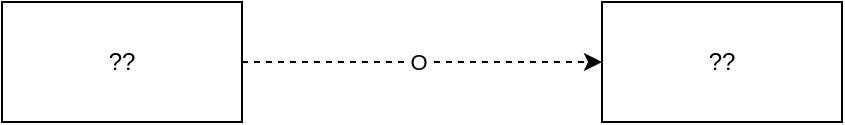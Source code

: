 <mxfile version="22.0.3" type="device">
  <diagram name="Page-1" id="eLJ_I36iwp45Ac-6C83c">
    <mxGraphModel dx="1116" dy="1030" grid="1" gridSize="10" guides="1" tooltips="1" connect="1" arrows="1" fold="1" page="1" pageScale="1" pageWidth="827" pageHeight="1169" math="0" shadow="0">
      <root>
        <mxCell id="0" />
        <mxCell id="1" parent="0" />
        <mxCell id="jHpojtKqnsrThUNuC2kX-3" style="edgeStyle=orthogonalEdgeStyle;rounded=0;orthogonalLoop=1;jettySize=auto;html=1;dashed=1;" edge="1" parent="1" source="jHpojtKqnsrThUNuC2kX-1" target="jHpojtKqnsrThUNuC2kX-2">
          <mxGeometry relative="1" as="geometry" />
        </mxCell>
        <mxCell id="jHpojtKqnsrThUNuC2kX-4" value="O" style="edgeLabel;html=1;align=center;verticalAlign=middle;resizable=0;points=[];" vertex="1" connectable="0" parent="jHpojtKqnsrThUNuC2kX-3">
          <mxGeometry x="-0.03" relative="1" as="geometry">
            <mxPoint as="offset" />
          </mxGeometry>
        </mxCell>
        <mxCell id="jHpojtKqnsrThUNuC2kX-1" value="??" style="rounded=0;whiteSpace=wrap;html=1;" vertex="1" parent="1">
          <mxGeometry x="260" y="500" width="120" height="60" as="geometry" />
        </mxCell>
        <mxCell id="jHpojtKqnsrThUNuC2kX-2" value="??" style="rounded=0;whiteSpace=wrap;html=1;" vertex="1" parent="1">
          <mxGeometry x="560" y="500" width="120" height="60" as="geometry" />
        </mxCell>
      </root>
    </mxGraphModel>
  </diagram>
</mxfile>

